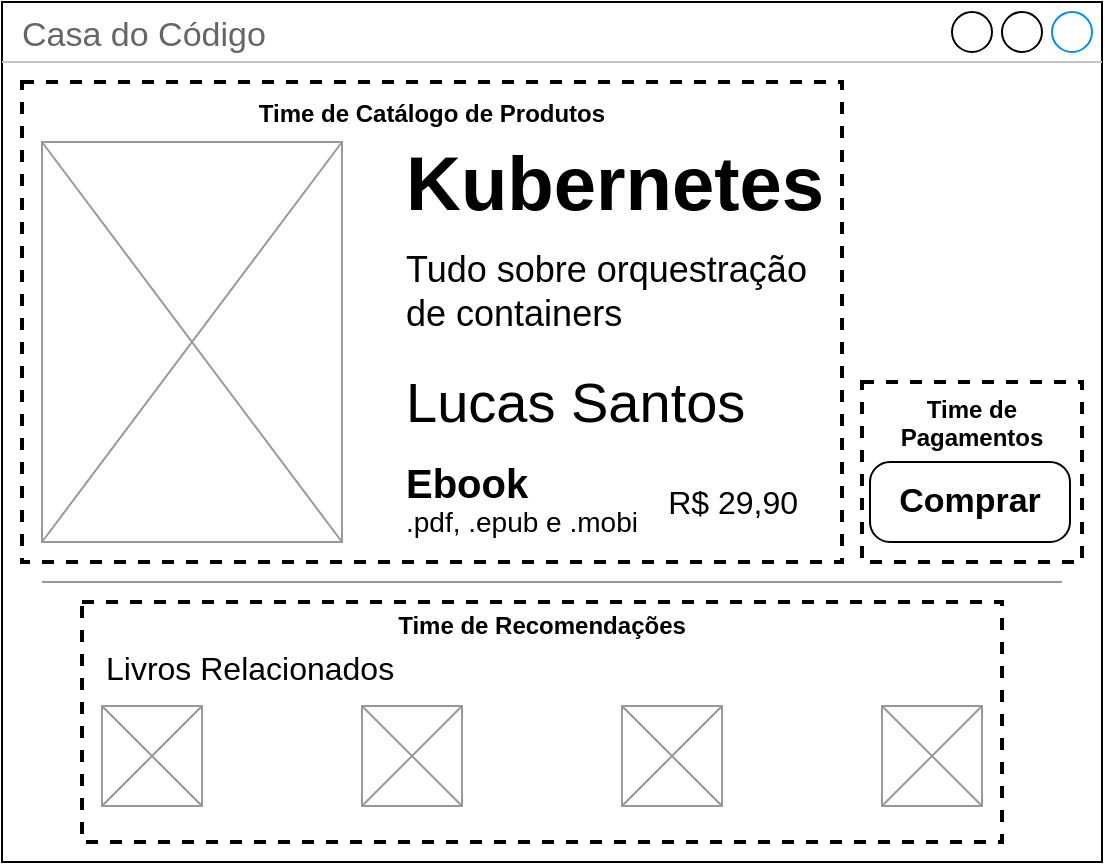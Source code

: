 <mxfile version="12.5.0" type="device"><diagram id="rSz6rnylCIUTH2jIX5b1" name="Page-1"><mxGraphModel dx="1240" dy="640" grid="1" gridSize="10" guides="1" tooltips="1" connect="1" arrows="1" fold="1" page="1" pageScale="1" pageWidth="827" pageHeight="1169" math="0" shadow="0"><root><mxCell id="0"/><mxCell id="1" parent="0"/><mxCell id="Uw7UoOHhTRQPtx4yfhdY-4" value="Casa do Código" style="strokeWidth=1;shadow=0;dashed=0;align=center;html=1;shape=mxgraph.mockup.containers.window;align=left;verticalAlign=top;spacingLeft=8;strokeColor2=#008cff;strokeColor3=#c4c4c4;fontColor=#666666;mainText=;fontSize=17;labelBackgroundColor=none;" vertex="1" parent="1"><mxGeometry x="180" y="90" width="550" height="430" as="geometry"/></mxCell><mxCell id="Uw7UoOHhTRQPtx4yfhdY-32" value="&lt;b&gt;Time de Recomendações&lt;/b&gt;" style="rounded=0;whiteSpace=wrap;html=1;dashed=1;fontSize=12;align=center;verticalAlign=top;spacing=0;strokeWidth=2;" vertex="1" parent="1"><mxGeometry x="220" y="390" width="460" height="120" as="geometry"/></mxCell><mxCell id="Uw7UoOHhTRQPtx4yfhdY-31" value="Time de Pagamentos" style="rounded=0;whiteSpace=wrap;html=1;dashed=1;fontSize=12;align=center;verticalAlign=top;fontStyle=1;strokeWidth=2;" vertex="1" parent="1"><mxGeometry x="610" y="280" width="110" height="90" as="geometry"/></mxCell><mxCell id="Uw7UoOHhTRQPtx4yfhdY-30" value="&lt;font style=&quot;font-size: 12px&quot;&gt;&lt;b&gt;Time de Catálogo de Produtos&lt;/b&gt;&lt;/font&gt;" style="rounded=0;whiteSpace=wrap;html=1;fontSize=16;align=center;dashed=1;verticalAlign=top;spacing=0;strokeWidth=2;" vertex="1" parent="1"><mxGeometry x="190" y="130" width="410" height="240" as="geometry"/></mxCell><mxCell id="Uw7UoOHhTRQPtx4yfhdY-5" value="" style="verticalLabelPosition=bottom;shadow=0;dashed=0;align=center;html=1;verticalAlign=top;strokeWidth=1;shape=mxgraph.mockup.graphics.simpleIcon;strokeColor=#999999;" vertex="1" parent="1"><mxGeometry x="200" y="160" width="150" height="200" as="geometry"/></mxCell><mxCell id="Uw7UoOHhTRQPtx4yfhdY-6" value="&lt;b&gt;&lt;font style=&quot;font-size: 38px&quot;&gt;Kubernetes&lt;/font&gt;&lt;/b&gt;" style="text;html=1;strokeColor=none;fillColor=none;align=left;verticalAlign=middle;whiteSpace=wrap;rounded=0;fontSize=42;" vertex="1" parent="1"><mxGeometry x="380" y="160" width="290" height="40" as="geometry"/></mxCell><mxCell id="Uw7UoOHhTRQPtx4yfhdY-7" value="&lt;div style=&quot;font-size: 18px&quot;&gt;&lt;span&gt;Tudo sobre&amp;nbsp;&lt;/span&gt;&lt;span&gt;orquestração de containers&lt;/span&gt;&lt;/div&gt;" style="text;html=1;strokeColor=none;fillColor=none;align=left;verticalAlign=middle;whiteSpace=wrap;rounded=0;fontSize=20;" vertex="1" parent="1"><mxGeometry x="380" y="215" width="210" height="40" as="geometry"/></mxCell><mxCell id="Uw7UoOHhTRQPtx4yfhdY-8" value="Lucas Santos" style="text;html=1;strokeColor=none;fillColor=none;align=left;verticalAlign=middle;whiteSpace=wrap;rounded=0;fontSize=28;" vertex="1" parent="1"><mxGeometry x="380" y="270" width="290" height="40" as="geometry"/></mxCell><mxCell id="Uw7UoOHhTRQPtx4yfhdY-9" value="Comprar" style="strokeWidth=1;shadow=0;dashed=0;align=center;html=1;shape=mxgraph.mockup.buttons.button;mainText=;buttonStyle=round;fontSize=17;fontStyle=1;whiteSpace=wrap;" vertex="1" parent="1"><mxGeometry x="614" y="320" width="100" height="40" as="geometry"/></mxCell><mxCell id="Uw7UoOHhTRQPtx4yfhdY-12" value="&lt;b style=&quot;font-size: 20px;&quot;&gt;Ebook&lt;/b&gt;" style="text;html=1;strokeColor=none;fillColor=none;align=left;verticalAlign=middle;whiteSpace=wrap;rounded=0;fontSize=20;" vertex="1" parent="1"><mxGeometry x="380" y="320" width="40" height="20" as="geometry"/></mxCell><mxCell id="Uw7UoOHhTRQPtx4yfhdY-14" value="R$ 29,90" style="text;html=1;strokeColor=none;fillColor=none;align=right;verticalAlign=middle;whiteSpace=wrap;rounded=0;fontSize=16;" vertex="1" parent="1"><mxGeometry x="510" y="330" width="70" height="20" as="geometry"/></mxCell><mxCell id="Uw7UoOHhTRQPtx4yfhdY-15" value=".pdf, .epub e .mobi" style="text;html=1;strokeColor=none;fillColor=none;align=left;verticalAlign=middle;whiteSpace=wrap;rounded=0;fontSize=14;" vertex="1" parent="1"><mxGeometry x="380" y="340" width="120" height="20" as="geometry"/></mxCell><mxCell id="Uw7UoOHhTRQPtx4yfhdY-16" value="" style="verticalLabelPosition=bottom;shadow=0;dashed=0;align=center;html=1;verticalAlign=top;strokeWidth=1;shape=mxgraph.mockup.markup.line;strokeColor=#999999;fontSize=20;" vertex="1" parent="1"><mxGeometry x="200" y="370" width="510" height="20" as="geometry"/></mxCell><mxCell id="Uw7UoOHhTRQPtx4yfhdY-21" value="" style="verticalLabelPosition=bottom;shadow=0;dashed=0;align=center;html=1;verticalAlign=top;strokeWidth=1;shape=mxgraph.mockup.graphics.simpleIcon;strokeColor=#999999;fontSize=20;" vertex="1" parent="1"><mxGeometry x="230" y="442" width="50" height="50" as="geometry"/></mxCell><mxCell id="Uw7UoOHhTRQPtx4yfhdY-22" value="" style="verticalLabelPosition=bottom;shadow=0;dashed=0;align=center;html=1;verticalAlign=top;strokeWidth=1;shape=mxgraph.mockup.graphics.simpleIcon;strokeColor=#999999;fontSize=20;" vertex="1" parent="1"><mxGeometry x="360" y="442" width="50" height="50" as="geometry"/></mxCell><mxCell id="Uw7UoOHhTRQPtx4yfhdY-23" value="" style="verticalLabelPosition=bottom;shadow=0;dashed=0;align=center;html=1;verticalAlign=top;strokeWidth=1;shape=mxgraph.mockup.graphics.simpleIcon;strokeColor=#999999;fontSize=20;" vertex="1" parent="1"><mxGeometry x="490" y="442" width="50" height="50" as="geometry"/></mxCell><mxCell id="Uw7UoOHhTRQPtx4yfhdY-24" value="" style="verticalLabelPosition=bottom;shadow=0;dashed=0;align=center;html=1;verticalAlign=top;strokeWidth=1;shape=mxgraph.mockup.graphics.simpleIcon;strokeColor=#999999;fontSize=20;" vertex="1" parent="1"><mxGeometry x="620" y="442" width="50" height="50" as="geometry"/></mxCell><mxCell id="Uw7UoOHhTRQPtx4yfhdY-35" value="&lt;p style=&quot;line-height: 100%&quot;&gt;Livros Relacionados&lt;/p&gt;" style="text;html=1;strokeColor=none;fillColor=none;align=left;verticalAlign=middle;whiteSpace=wrap;rounded=0;dashed=1;fontSize=16;" vertex="1" parent="1"><mxGeometry x="230" y="413" width="150" height="20" as="geometry"/></mxCell></root></mxGraphModel></diagram></mxfile>